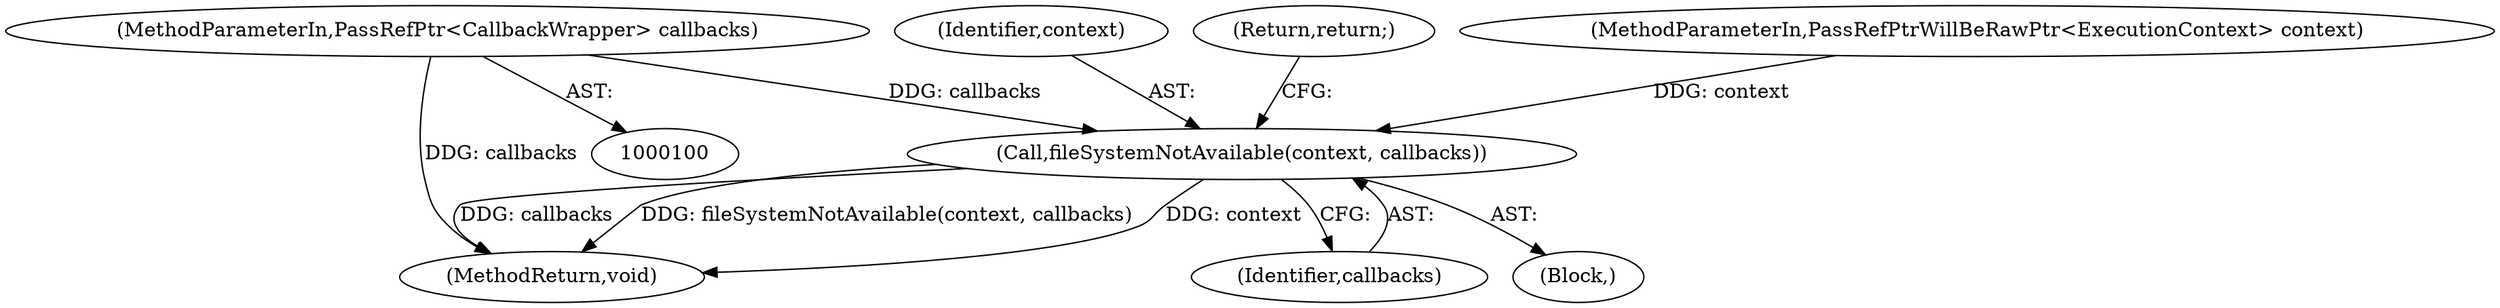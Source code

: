 digraph "1_Chrome_02c8303512ebed345011f7b545e2f418799be2f0_12@del" {
"1000103" [label="(MethodParameterIn,PassRefPtr<CallbackWrapper> callbacks)"];
"1000109" [label="(Call,fileSystemNotAvailable(context, callbacks))"];
"1000125" [label="(MethodReturn,void)"];
"1000111" [label="(Identifier,callbacks)"];
"1000103" [label="(MethodParameterIn,PassRefPtr<CallbackWrapper> callbacks)"];
"1000108" [label="(Block,)"];
"1000109" [label="(Call,fileSystemNotAvailable(context, callbacks))"];
"1000110" [label="(Identifier,context)"];
"1000112" [label="(Return,return;)"];
"1000101" [label="(MethodParameterIn,PassRefPtrWillBeRawPtr<ExecutionContext> context)"];
"1000103" -> "1000100"  [label="AST: "];
"1000103" -> "1000125"  [label="DDG: callbacks"];
"1000103" -> "1000109"  [label="DDG: callbacks"];
"1000109" -> "1000108"  [label="AST: "];
"1000109" -> "1000111"  [label="CFG: "];
"1000110" -> "1000109"  [label="AST: "];
"1000111" -> "1000109"  [label="AST: "];
"1000112" -> "1000109"  [label="CFG: "];
"1000109" -> "1000125"  [label="DDG: context"];
"1000109" -> "1000125"  [label="DDG: callbacks"];
"1000109" -> "1000125"  [label="DDG: fileSystemNotAvailable(context, callbacks)"];
"1000101" -> "1000109"  [label="DDG: context"];
}
